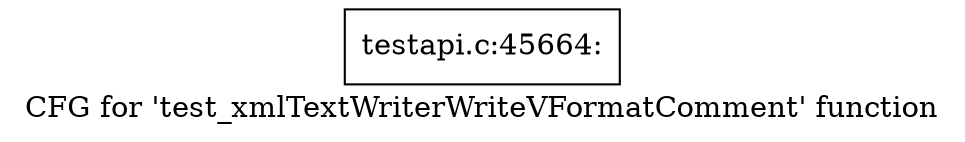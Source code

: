 digraph "CFG for 'test_xmlTextWriterWriteVFormatComment' function" {
	label="CFG for 'test_xmlTextWriterWriteVFormatComment' function";

	Node0x5934cf0 [shape=record,label="{testapi.c:45664:}"];
}
